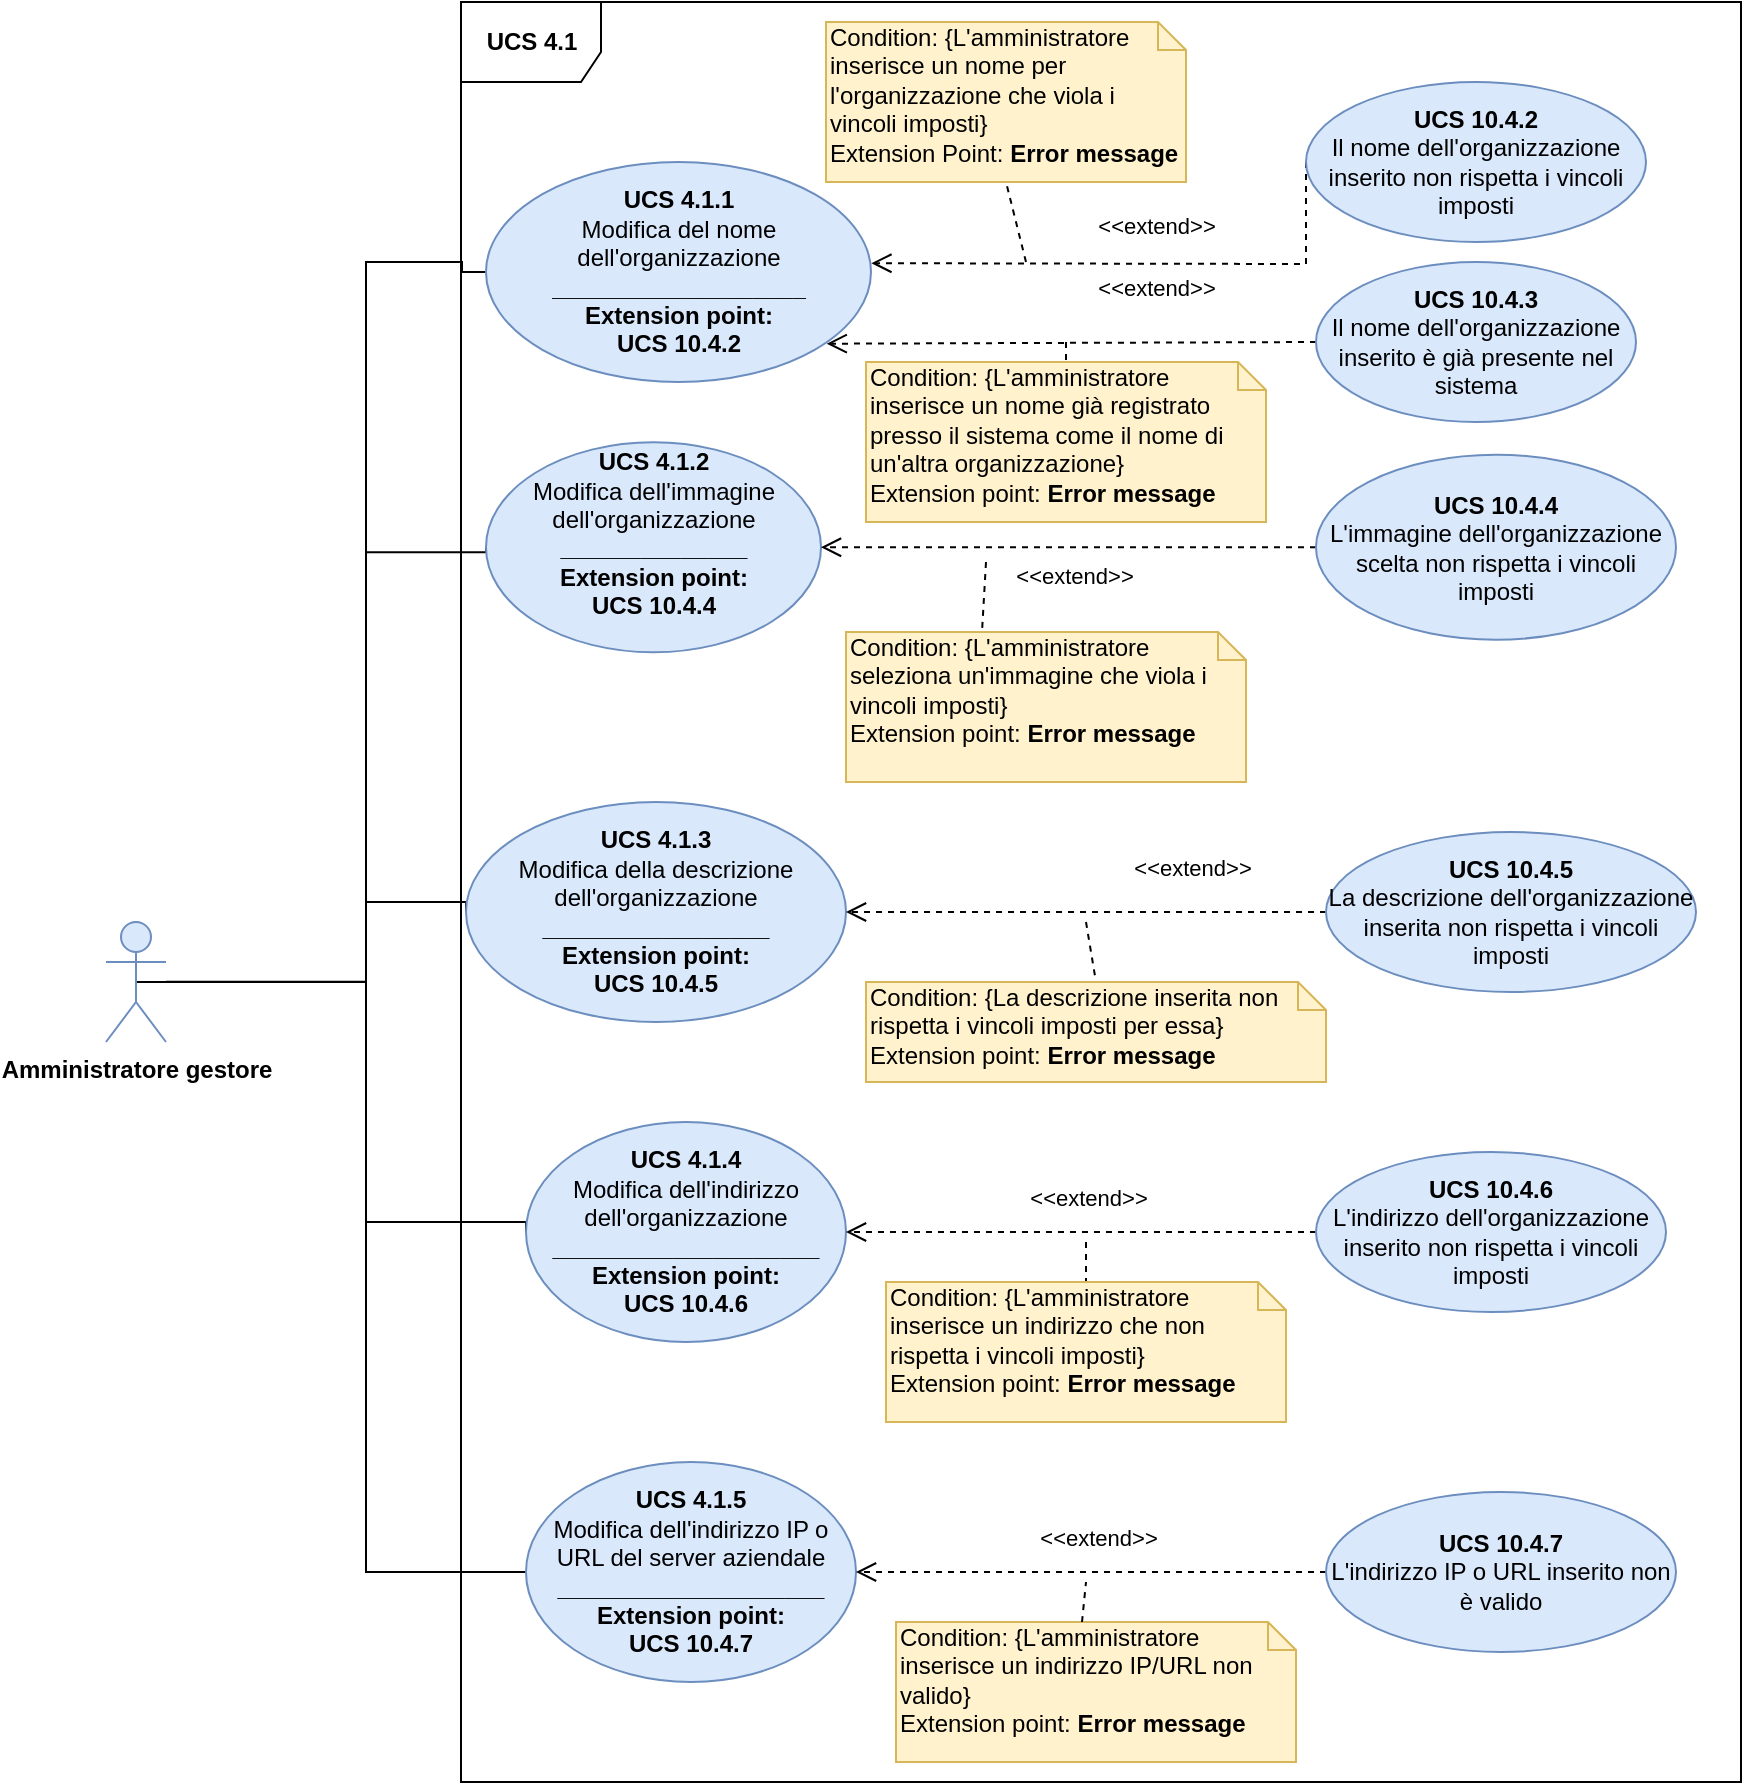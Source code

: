 <mxfile version="12.9.3" type="device"><diagram id="VID-NUzwEWCa6CJxTsBf" name="Page-1"><mxGraphModel dx="2740" dy="806" grid="1" gridSize="10" guides="1" tooltips="1" connect="1" arrows="1" fold="1" page="1" pageScale="1" pageWidth="827" pageHeight="1169" math="0" shadow="0"><root><mxCell id="0"/><mxCell id="1" parent="0"/><mxCell id="-wcGyfpFrEJU8yRxdNqG-1" style="edgeStyle=orthogonalEdgeStyle;rounded=0;orthogonalLoop=1;jettySize=auto;html=1;entryX=0;entryY=0.5;entryDx=0;entryDy=0;endArrow=none;endFill=0;" parent="1" source="FJ0r-KKcNJLt5MatsXDW-1" target="FJ0r-KKcNJLt5MatsXDW-10" edge="1"><mxGeometry relative="1" as="geometry"><Array as="points"><mxPoint x="-1370" y="560"/><mxPoint x="-1370" y="680"/></Array></mxGeometry></mxCell><mxCell id="-wcGyfpFrEJU8yRxdNqG-2" style="edgeStyle=orthogonalEdgeStyle;rounded=0;orthogonalLoop=1;jettySize=auto;html=1;entryX=0;entryY=0.5;entryDx=0;entryDy=0;endArrow=none;endFill=0;" parent="1" source="FJ0r-KKcNJLt5MatsXDW-1" target="FJ0r-KKcNJLt5MatsXDW-8" edge="1"><mxGeometry relative="1" as="geometry"><Array as="points"><mxPoint x="-1370" y="560"/><mxPoint x="-1370" y="520"/></Array></mxGeometry></mxCell><mxCell id="-wcGyfpFrEJU8yRxdNqG-3" style="edgeStyle=orthogonalEdgeStyle;rounded=0;orthogonalLoop=1;jettySize=auto;html=1;entryX=0;entryY=0.5;entryDx=0;entryDy=0;endArrow=none;endFill=0;" parent="1" target="FJ0r-KKcNJLt5MatsXDW-6" edge="1"><mxGeometry relative="1" as="geometry"><mxPoint x="-1470" y="559.879" as="sourcePoint"/><Array as="points"><mxPoint x="-1370" y="560.12"/><mxPoint x="-1370" y="345.12"/></Array></mxGeometry></mxCell><mxCell id="-wcGyfpFrEJU8yRxdNqG-4" style="edgeStyle=orthogonalEdgeStyle;rounded=0;orthogonalLoop=1;jettySize=auto;html=1;entryX=0;entryY=0.5;entryDx=0;entryDy=0;endArrow=none;endFill=0;exitX=0.5;exitY=0.5;exitDx=0;exitDy=0;exitPerimeter=0;" parent="1" source="FJ0r-KKcNJLt5MatsXDW-1" target="FJ0r-KKcNJLt5MatsXDW-4" edge="1"><mxGeometry relative="1" as="geometry"><Array as="points"><mxPoint x="-1370" y="560"/><mxPoint x="-1370" y="200"/><mxPoint x="-1322" y="200"/></Array></mxGeometry></mxCell><mxCell id="vzDSovYlFO4ohWz4gYJK-7" style="edgeStyle=orthogonalEdgeStyle;rounded=0;orthogonalLoop=1;jettySize=auto;html=1;entryX=0;entryY=0.5;entryDx=0;entryDy=0;endArrow=none;endFill=0;" parent="1" source="FJ0r-KKcNJLt5MatsXDW-1" target="vzDSovYlFO4ohWz4gYJK-1" edge="1"><mxGeometry relative="1" as="geometry"><Array as="points"><mxPoint x="-1370" y="560"/><mxPoint x="-1370" y="855"/></Array></mxGeometry></mxCell><mxCell id="FJ0r-KKcNJLt5MatsXDW-1" value="&lt;b&gt;Amministratore gestore&lt;/b&gt;" style="shape=umlActor;verticalLabelPosition=bottom;labelBackgroundColor=#ffffff;verticalAlign=top;html=1;outlineConnect=0;fillColor=#dae8fc;strokeColor=#6c8ebf;" parent="1" vertex="1"><mxGeometry x="-1500" y="530" width="30" height="60" as="geometry"/></mxCell><mxCell id="FJ0r-KKcNJLt5MatsXDW-2" value="&lt;b&gt;UCS 4.1&lt;/b&gt;" style="shape=umlFrame;whiteSpace=wrap;html=1;width=70;height=40;" parent="1" vertex="1"><mxGeometry x="-1322.5" y="70" width="640" height="890" as="geometry"/></mxCell><mxCell id="FJ0r-KKcNJLt5MatsXDW-4" value="&lt;b&gt;UCS 4.1.1&lt;br&gt;&lt;/b&gt;Modifica del nome dell'organizzazione&lt;br&gt;&lt;b&gt;___________________&lt;br&gt;Extension point:&lt;br&gt;UCS 10.4.2&lt;/b&gt;" style="ellipse;whiteSpace=wrap;html=1;fillColor=#dae8fc;strokeColor=#6c8ebf;" parent="1" vertex="1"><mxGeometry x="-1310" y="150" width="192.5" height="110" as="geometry"/></mxCell><mxCell id="FJ0r-KKcNJLt5MatsXDW-6" value="&lt;b&gt;UCS 4.1.2&lt;br&gt;&lt;/b&gt;Modifica dell'immagine dell'organizzazione&lt;br&gt;&lt;b&gt;______________&lt;/b&gt;&lt;br&gt;&lt;b&gt;Extension point:&lt;br&gt;UCS 10.4.4&lt;/b&gt;&lt;br&gt;&lt;span style=&quot;color: rgba(0 , 0 , 0 , 0) ; font-family: monospace ; font-size: 0px ; white-space: nowrap&quot;&gt;dsdsdsdssdddshModel%3E%3Croot%3E%3CmxCell%20id%3D%220%22%2F%3E%3CmxCell%20id%3D%221%22%20parent%3D%220%22%2F%3E%3CmxCell%20id%3D%222%22%20value%3D%22%22%20style%3D%22endArrow%3Dnone%3Bhtml%3D1%3BexitX%3D0.5%3BexitY%3D0.5%3BexitDx%3D0%3BexitDy%3D0%3BexitPerimeter%3D0%3BentryX%3D0%3BentryY%3D0.5%3BentryDx%3D0%3BentryDy%3D0%3B%22%20edge%3D%221%22%20target%3D%223%22%20parent%3D%221%22%3E%3CmxGeometry%20width%3D%2250%22%20height%3D%2250%22%20relative%3D%221%22%20as%3D%22geometry%22%3E%3CmxPoint%20x%3D%225%22%20y%3D%22320%22%20as%3D%22sourcePoint%22%2F%3E%3CmxPoint%20x%3D%22230%22%20y%3D%22250%22%20as%3D%22targetPoint%22%2F%3E%3C%2FmxGeometry%3E%3C%2FmxCell%3E%3CmxCell%20id%3D%223%22%20value%3D%22UCS%204.1.1%26lt%3Bbr%26gt%3BModifica%20del%20nome%20dell'organizzazione%22%20style%3D%22ellipse%3BwhiteSpace%3Dwrap%3Bhtml%3D1%3BfillColor%3D%23dae8fc%3BstrokeColor%3D%236c8ebf%3B%22%20vertex%3D%221%22%20parent%3D%221%22%3E%3CmxGeometry%20x%3D%22225%22%20y%3D%22140%22%20width%3D%22160%22%20height%3D%2280%22%20as%3D%22geometry%22%2F%3E%3C%2FmxCell%3E%3C%2Froot%3E%3C%2FmxGraphModel%3E&lt;/span&gt;&lt;span style=&quot;color: rgba(0 , 0 , 0 , 0) ; font-family: monospace ; font-size: 0px ; white-space: nowrap&quot;&gt;&lt;br&gt;&lt;/span&gt;" style="ellipse;whiteSpace=wrap;html=1;fillColor=#dae8fc;strokeColor=#6c8ebf;" parent="1" vertex="1"><mxGeometry x="-1310" y="290.12" width="167.5" height="105" as="geometry"/></mxCell><mxCell id="FJ0r-KKcNJLt5MatsXDW-8" value="&lt;b&gt;UCS 4.1.3&lt;br&gt;&lt;/b&gt;Modifica della descrizione dell'organizzazione&lt;br&gt;&lt;b&gt;_________________&lt;/b&gt;&lt;br&gt;&lt;b&gt;Extension point:&lt;br&gt;UCS 10.4.5&lt;/b&gt;" style="ellipse;whiteSpace=wrap;html=1;fillColor=#dae8fc;strokeColor=#6c8ebf;" parent="1" vertex="1"><mxGeometry x="-1320" y="470" width="190" height="110" as="geometry"/></mxCell><mxCell id="FJ0r-KKcNJLt5MatsXDW-10" value="&lt;b&gt;UCS 4.1.4&lt;br&gt;&lt;/b&gt;Modifica dell'indirizzo dell'organizzazione&lt;br&gt;&lt;b&gt;____________________&lt;/b&gt;&lt;br&gt;&lt;b&gt;Extension point:&lt;br&gt;UCS 10.4.6&lt;/b&gt;" style="ellipse;whiteSpace=wrap;html=1;fillColor=#dae8fc;strokeColor=#6c8ebf;" parent="1" vertex="1"><mxGeometry x="-1290" y="630" width="160" height="110" as="geometry"/></mxCell><mxCell id="FJ0r-KKcNJLt5MatsXDW-11" value="&amp;lt;&amp;lt;extend&amp;gt;&amp;gt;" style="html=1;verticalAlign=bottom;endArrow=open;dashed=1;endSize=8;entryX=1.001;entryY=0.46;entryDx=0;entryDy=0;exitX=0;exitY=0.5;exitDx=0;exitDy=0;rounded=0;entryPerimeter=0;" parent="1" source="FJ0r-KKcNJLt5MatsXDW-12" target="FJ0r-KKcNJLt5MatsXDW-4" edge="1"><mxGeometry x="-0.059" y="-10" relative="1" as="geometry"><mxPoint x="-780" y="270" as="sourcePoint"/><mxPoint x="-1120" y="215" as="targetPoint"/><mxPoint as="offset"/><Array as="points"><mxPoint x="-900" y="201"/></Array></mxGeometry></mxCell><mxCell id="FJ0r-KKcNJLt5MatsXDW-12" value="&lt;b&gt;UCS 10.4.2&lt;br&gt;&lt;/b&gt;Il nome dell'organizzazione inserito non rispetta i vincoli imposti" style="ellipse;whiteSpace=wrap;html=1;fillColor=#dae8fc;strokeColor=#6c8ebf;" parent="1" vertex="1"><mxGeometry x="-900" y="110" width="170" height="80" as="geometry"/></mxCell><mxCell id="FJ0r-KKcNJLt5MatsXDW-13" value="&amp;lt;&amp;lt;extend&amp;gt;&amp;gt;" style="html=1;verticalAlign=bottom;endArrow=open;dashed=1;endSize=8;entryX=0.885;entryY=0.826;entryDx=0;entryDy=0;exitX=0;exitY=0.5;exitDx=0;exitDy=0;entryPerimeter=0;" parent="1" source="FJ0r-KKcNJLt5MatsXDW-14" target="FJ0r-KKcNJLt5MatsXDW-4" edge="1"><mxGeometry x="-0.346" y="-18" relative="1" as="geometry"><mxPoint x="-785" y="335" as="sourcePoint"/><mxPoint x="-1200" y="310" as="targetPoint"/><mxPoint as="offset"/></mxGeometry></mxCell><mxCell id="FJ0r-KKcNJLt5MatsXDW-14" value="&lt;b&gt;UCS 10.4.3&lt;br&gt;&lt;/b&gt;Il nome dell'organizzazione inserito è già presente nel sistema" style="ellipse;whiteSpace=wrap;html=1;fillColor=#dae8fc;strokeColor=#6c8ebf;" parent="1" vertex="1"><mxGeometry x="-895" y="200" width="160" height="80" as="geometry"/></mxCell><mxCell id="FJ0r-KKcNJLt5MatsXDW-15" value="&amp;lt;&amp;lt;extend&amp;gt;&amp;gt;" style="html=1;verticalAlign=bottom;endArrow=open;dashed=1;endSize=8;entryX=1;entryY=0.5;entryDx=0;entryDy=0;exitX=0;exitY=0.5;exitDx=0;exitDy=0;" parent="1" source="FJ0r-KKcNJLt5MatsXDW-16" target="FJ0r-KKcNJLt5MatsXDW-6" edge="1"><mxGeometry x="-0.024" y="24" relative="1" as="geometry"><mxPoint x="-895.0" y="356.37" as="sourcePoint"/><mxPoint x="-1195" y="402.62" as="targetPoint"/><mxPoint y="-1" as="offset"/></mxGeometry></mxCell><mxCell id="FJ0r-KKcNJLt5MatsXDW-16" value="&lt;b&gt;UCS 10.4.4&lt;br&gt;&lt;/b&gt;L'immagine dell'organizzazione scelta non rispetta i vincoli imposti" style="ellipse;whiteSpace=wrap;html=1;fillColor=#dae8fc;strokeColor=#6c8ebf;" parent="1" vertex="1"><mxGeometry x="-895" y="296.37" width="180" height="92.5" as="geometry"/></mxCell><mxCell id="FJ0r-KKcNJLt5MatsXDW-17" value="&amp;lt;&amp;lt;extend&amp;gt;&amp;gt;" style="html=1;verticalAlign=bottom;endArrow=open;dashed=1;endSize=8;entryX=1;entryY=0.5;entryDx=0;entryDy=0;exitX=0;exitY=0.5;exitDx=0;exitDy=0;" parent="1" source="FJ0r-KKcNJLt5MatsXDW-18" target="FJ0r-KKcNJLt5MatsXDW-8" edge="1"><mxGeometry x="-0.436" y="-13" relative="1" as="geometry"><mxPoint x="-785" y="530" as="sourcePoint"/><mxPoint x="-1200" y="505" as="targetPoint"/><mxPoint as="offset"/></mxGeometry></mxCell><mxCell id="FJ0r-KKcNJLt5MatsXDW-18" value="&lt;b&gt;UCS 10.4.5&lt;br&gt;&lt;/b&gt;La descrizione dell'organizzazione inserita non rispetta i vincoli imposti" style="ellipse;whiteSpace=wrap;html=1;fillColor=#dae8fc;strokeColor=#6c8ebf;" parent="1" vertex="1"><mxGeometry x="-890" y="485" width="185" height="80" as="geometry"/></mxCell><mxCell id="FJ0r-KKcNJLt5MatsXDW-19" value="&amp;lt;&amp;lt;extend&amp;gt;&amp;gt;" style="html=1;verticalAlign=bottom;endArrow=open;dashed=1;endSize=8;entryX=1;entryY=0.5;entryDx=0;entryDy=0;exitX=0;exitY=0.5;exitDx=0;exitDy=0;" parent="1" source="FJ0r-KKcNJLt5MatsXDW-20" target="FJ0r-KKcNJLt5MatsXDW-10" edge="1"><mxGeometry x="-0.026" y="-8" relative="1" as="geometry"><mxPoint x="-795" y="615" as="sourcePoint"/><mxPoint x="-1210" y="590" as="targetPoint"/><mxPoint as="offset"/></mxGeometry></mxCell><mxCell id="FJ0r-KKcNJLt5MatsXDW-20" value="&lt;b&gt;UCS 10.4.6&lt;br&gt;&lt;/b&gt;L'indirizzo dell'organizzazione inserito non rispetta i vincoli imposti" style="ellipse;whiteSpace=wrap;html=1;fillColor=#dae8fc;strokeColor=#6c8ebf;" parent="1" vertex="1"><mxGeometry x="-895" y="645" width="175" height="80" as="geometry"/></mxCell><mxCell id="FJ0r-KKcNJLt5MatsXDW-21" value="" style="endArrow=none;dashed=1;html=1;entryX=0.5;entryY=1;entryDx=0;entryDy=0;entryPerimeter=0;" parent="1" target="FJ0r-KKcNJLt5MatsXDW-22" edge="1"><mxGeometry width="50" height="50" relative="1" as="geometry"><mxPoint x="-1040" y="200" as="sourcePoint"/><mxPoint x="-785" y="215" as="targetPoint"/></mxGeometry></mxCell><mxCell id="FJ0r-KKcNJLt5MatsXDW-22" value="Condition: {L'amministratore inserisce un nome per l'organizzazione che viola i vincoli imposti}&lt;br&gt;Extension Point: &lt;b&gt;Error message&lt;/b&gt;" style="shape=note;whiteSpace=wrap;html=1;size=14;verticalAlign=top;align=left;spacingTop=-6;fillColor=#fff2cc;strokeColor=#d6b656;" parent="1" vertex="1"><mxGeometry x="-1140" y="80" width="180" height="80" as="geometry"/></mxCell><mxCell id="FJ0r-KKcNJLt5MatsXDW-24" value="" style="endArrow=none;dashed=1;html=1;entryX=0.5;entryY=0;entryDx=0;entryDy=0;entryPerimeter=0;" parent="1" target="FJ0r-KKcNJLt5MatsXDW-25" edge="1"><mxGeometry width="50" height="50" relative="1" as="geometry"><mxPoint x="-1020" y="240" as="sourcePoint"/><mxPoint x="-1015" y="300" as="targetPoint"/></mxGeometry></mxCell><mxCell id="FJ0r-KKcNJLt5MatsXDW-25" value="Condition: {L'amministratore inserisce un nome già registrato presso il sistema come il nome di un'altra organizzazione}&lt;br&gt;Extension point: &lt;b&gt;Error message&lt;/b&gt;" style="shape=note;whiteSpace=wrap;html=1;size=14;verticalAlign=top;align=left;spacingTop=-6;fillColor=#fff2cc;strokeColor=#d6b656;" parent="1" vertex="1"><mxGeometry x="-1120" y="250" width="200" height="80" as="geometry"/></mxCell><mxCell id="FJ0r-KKcNJLt5MatsXDW-26" value="" style="endArrow=none;dashed=1;html=1;entryX=0;entryY=0;entryDx=68;entryDy=0;entryPerimeter=0;" parent="1" target="FJ0r-KKcNJLt5MatsXDW-27" edge="1"><mxGeometry width="50" height="50" relative="1" as="geometry"><mxPoint x="-1060" y="350" as="sourcePoint"/><mxPoint x="-1030" y="425" as="targetPoint"/></mxGeometry></mxCell><mxCell id="FJ0r-KKcNJLt5MatsXDW-27" value="Condition: {L'amministratore seleziona un'immagine che viola i vincoli imposti}&lt;br&gt;Extension point: &lt;b&gt;Error message&lt;/b&gt;" style="shape=note;whiteSpace=wrap;html=1;size=14;verticalAlign=top;align=left;spacingTop=-6;fillColor=#fff2cc;strokeColor=#d6b656;" parent="1" vertex="1"><mxGeometry x="-1130" y="385" width="200" height="75" as="geometry"/></mxCell><mxCell id="FJ0r-KKcNJLt5MatsXDW-28" value="" style="endArrow=none;dashed=1;html=1;entryX=0.5;entryY=0;entryDx=0;entryDy=0;entryPerimeter=0;" parent="1" target="FJ0r-KKcNJLt5MatsXDW-29" edge="1"><mxGeometry width="50" height="50" relative="1" as="geometry"><mxPoint x="-1010" y="530" as="sourcePoint"/><mxPoint x="-985" y="600" as="targetPoint"/></mxGeometry></mxCell><mxCell id="FJ0r-KKcNJLt5MatsXDW-29" value="Condition: {La descrizione inserita non rispetta i vincoli imposti per essa}&lt;br&gt;Extension point: &lt;b&gt;Error message&lt;/b&gt;" style="shape=note;whiteSpace=wrap;html=1;size=14;verticalAlign=top;align=left;spacingTop=-6;fillColor=#fff2cc;strokeColor=#d6b656;" parent="1" vertex="1"><mxGeometry x="-1120" y="560" width="230" height="50" as="geometry"/></mxCell><mxCell id="FJ0r-KKcNJLt5MatsXDW-30" value="" style="endArrow=none;dashed=1;html=1;entryX=0.5;entryY=0;entryDx=0;entryDy=0;entryPerimeter=0;" parent="1" target="FJ0r-KKcNJLt5MatsXDW-31" edge="1"><mxGeometry width="50" height="50" relative="1" as="geometry"><mxPoint x="-1010" y="690" as="sourcePoint"/><mxPoint x="-950" y="740" as="targetPoint"/></mxGeometry></mxCell><mxCell id="FJ0r-KKcNJLt5MatsXDW-31" value="Condition: {L'amministratore inserisce un indirizzo che non rispetta i vincoli imposti}&lt;br&gt;Extension point: &lt;b&gt;Error message&lt;/b&gt;" style="shape=note;whiteSpace=wrap;html=1;size=14;verticalAlign=top;align=left;spacingTop=-6;fillColor=#fff2cc;strokeColor=#d6b656;" parent="1" vertex="1"><mxGeometry x="-1110" y="710" width="200" height="70" as="geometry"/></mxCell><mxCell id="vzDSovYlFO4ohWz4gYJK-1" value="&lt;b&gt;UCS 4.1.5&lt;/b&gt;&lt;br&gt;Modifica dell'indirizzo IP o URL del server aziendale&lt;br&gt;&lt;b&gt;____________________&lt;/b&gt;&lt;br&gt;&lt;b&gt;Extension point:&lt;br&gt;UCS 10.4.7&lt;/b&gt;" style="ellipse;whiteSpace=wrap;html=1;fillColor=#dae8fc;strokeColor=#6c8ebf;" parent="1" vertex="1"><mxGeometry x="-1290" y="800" width="165" height="110" as="geometry"/></mxCell><mxCell id="vzDSovYlFO4ohWz4gYJK-2" value="&amp;lt;&amp;lt;extend&amp;gt;&amp;gt;" style="html=1;verticalAlign=bottom;endArrow=open;dashed=1;endSize=8;entryX=1;entryY=0.5;entryDx=0;entryDy=0;exitX=0;exitY=0.5;exitDx=0;exitDy=0;" parent="1" source="vzDSovYlFO4ohWz4gYJK-3" target="vzDSovYlFO4ohWz4gYJK-1" edge="1"><mxGeometry x="-0.026" y="-8" relative="1" as="geometry"><mxPoint x="-790" y="785" as="sourcePoint"/><mxPoint x="-1205" y="760" as="targetPoint"/><mxPoint as="offset"/></mxGeometry></mxCell><mxCell id="vzDSovYlFO4ohWz4gYJK-3" value="&lt;b&gt;UCS 10.4.7&lt;br&gt;&lt;/b&gt;L'indirizzo IP o URL inserito non è valido" style="ellipse;whiteSpace=wrap;html=1;fillColor=#dae8fc;strokeColor=#6c8ebf;" parent="1" vertex="1"><mxGeometry x="-890" y="815" width="175" height="80" as="geometry"/></mxCell><mxCell id="vzDSovYlFO4ohWz4gYJK-4" value="Condition: {L'amministratore inserisce un indirizzo IP/URL non valido}&lt;br&gt;Extension point: &lt;b&gt;Error message&lt;/b&gt;" style="shape=note;whiteSpace=wrap;html=1;size=14;verticalAlign=top;align=left;spacingTop=-6;fillColor=#fff2cc;strokeColor=#d6b656;" parent="1" vertex="1"><mxGeometry x="-1105" y="880" width="200" height="70" as="geometry"/></mxCell><mxCell id="vzDSovYlFO4ohWz4gYJK-6" value="" style="endArrow=none;dashed=1;html=1;exitX=0;exitY=0;exitDx=93;exitDy=0;exitPerimeter=0;" parent="1" source="vzDSovYlFO4ohWz4gYJK-4" edge="1"><mxGeometry width="50" height="50" relative="1" as="geometry"><mxPoint x="-1050" y="850" as="sourcePoint"/><mxPoint x="-1010" y="860" as="targetPoint"/></mxGeometry></mxCell></root></mxGraphModel></diagram></mxfile>